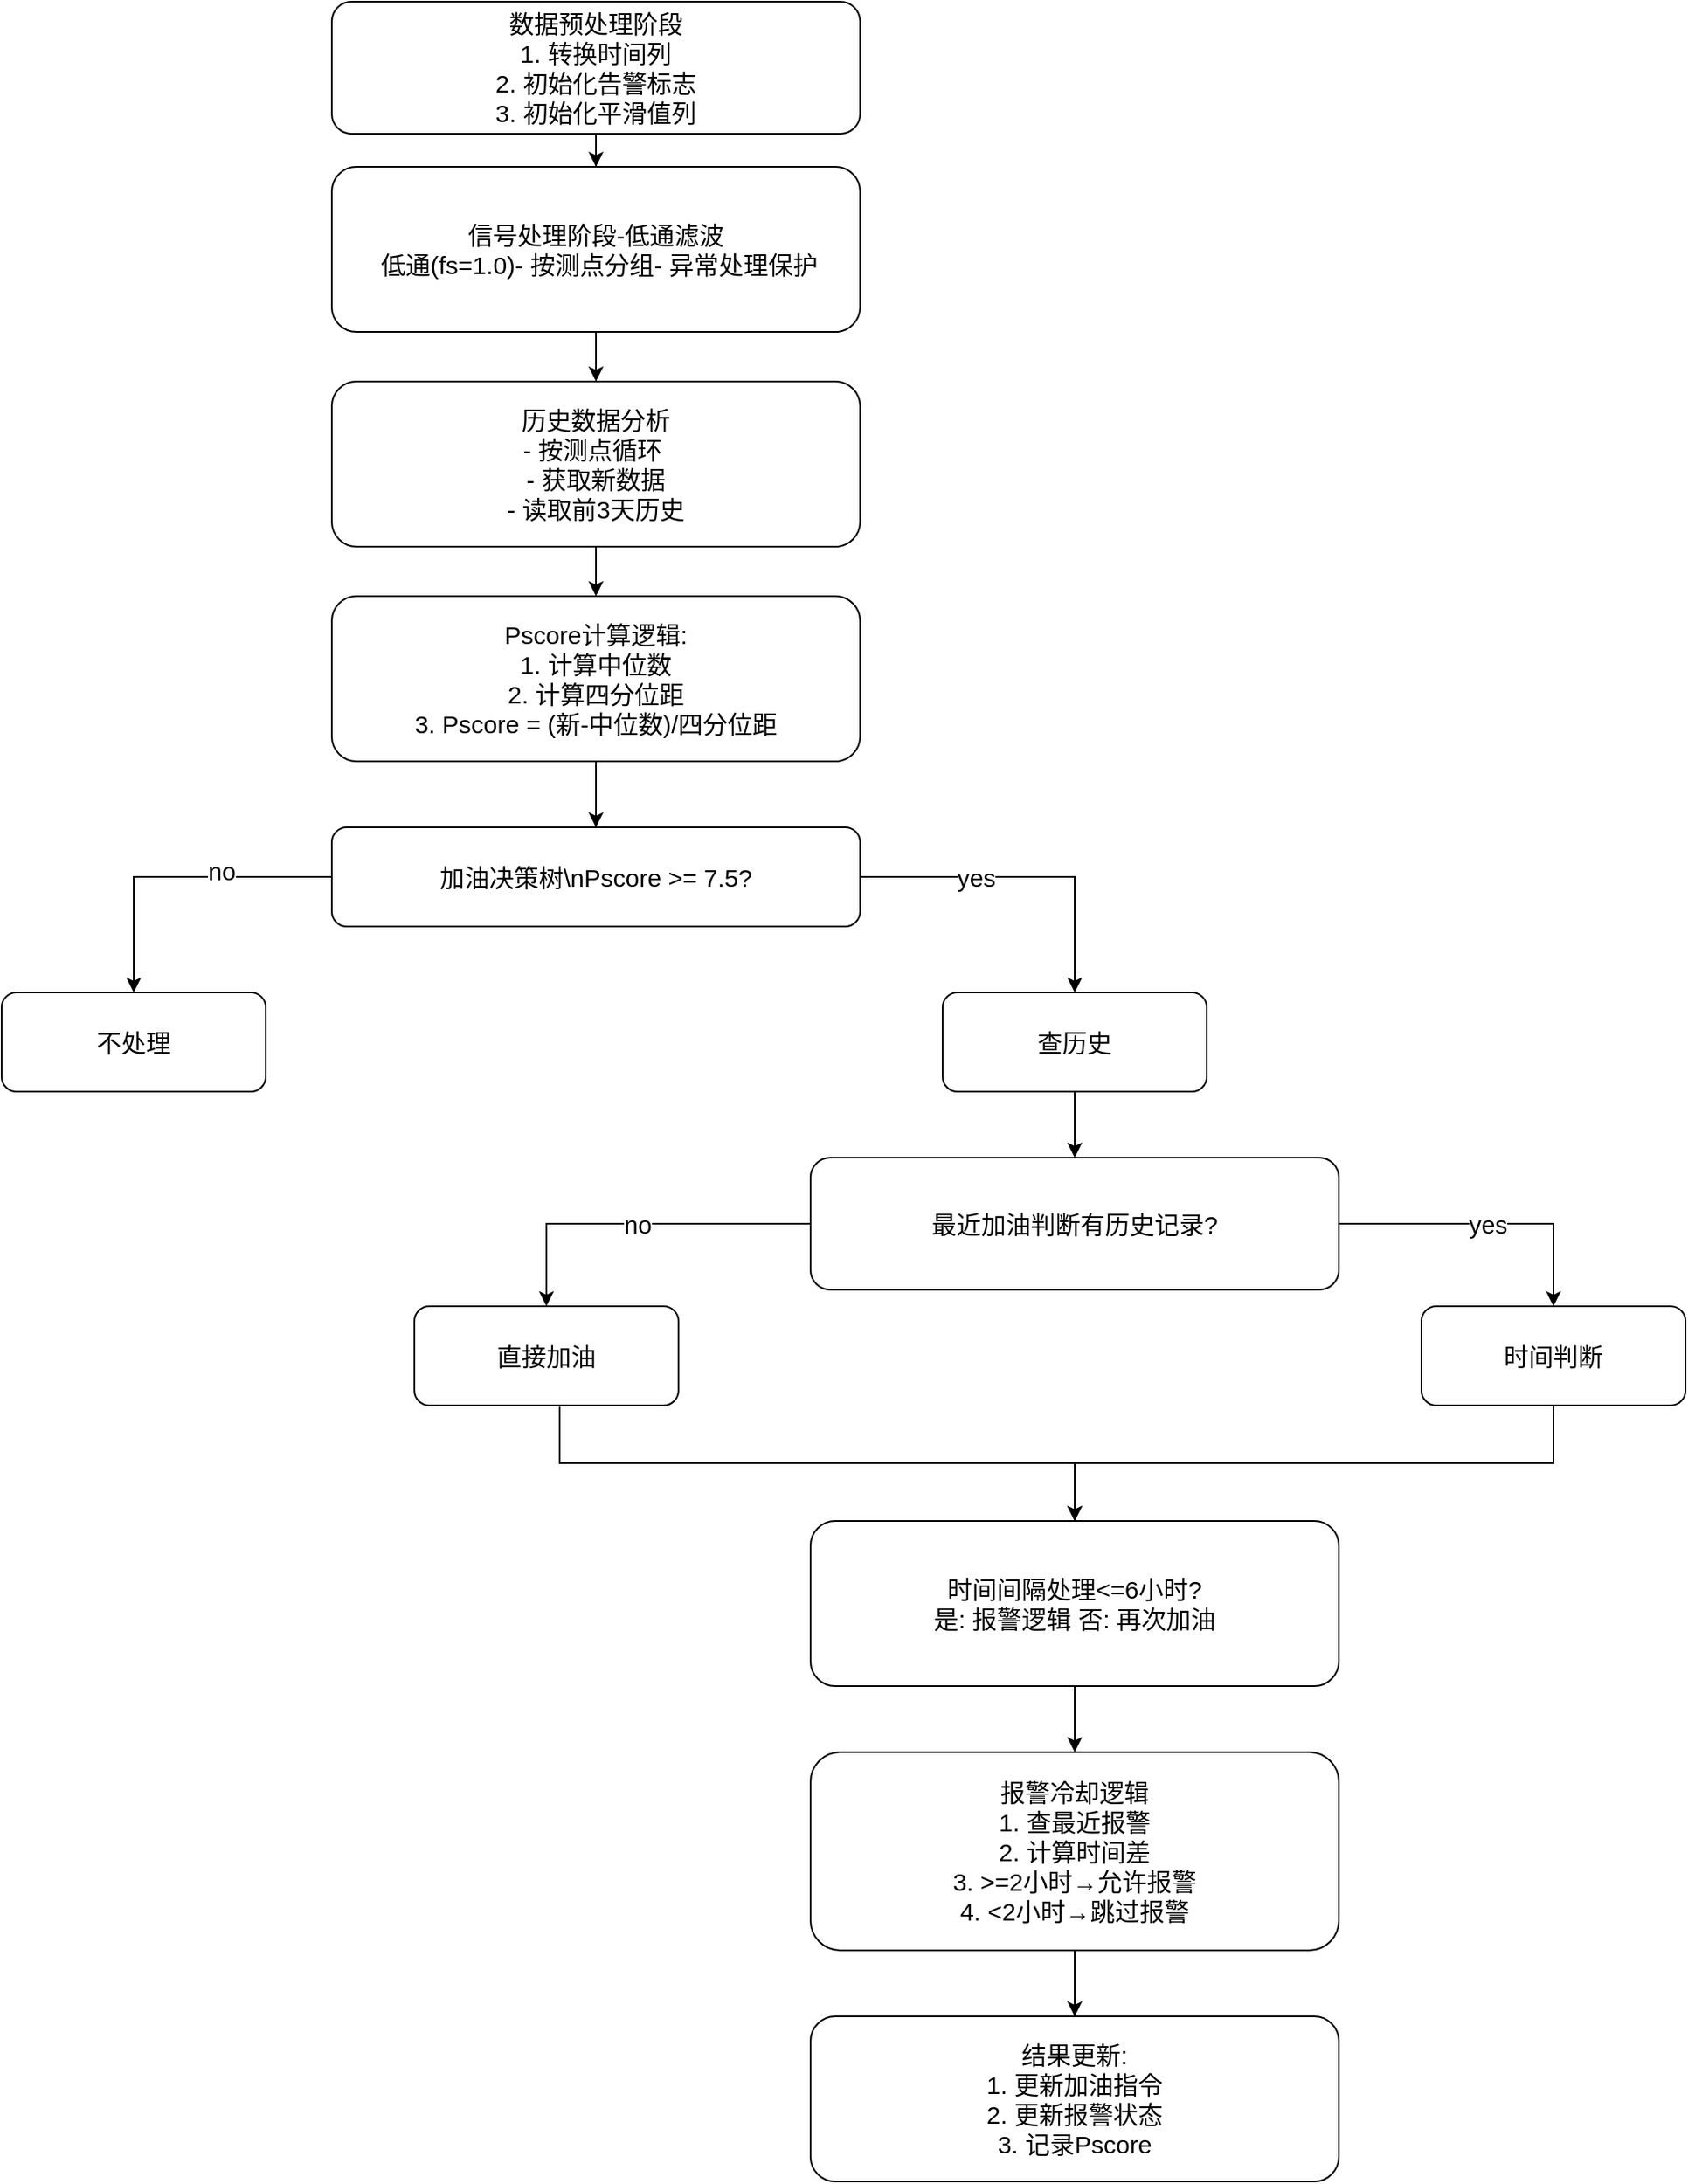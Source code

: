<mxfile version="28.2.3">
  <diagram name="Pscore Workflow" id="0">
    <mxGraphModel dx="1546" dy="828" grid="1" gridSize="10" guides="1" tooltips="1" connect="1" arrows="1" fold="1" page="1" pageScale="1" pageWidth="827" pageHeight="1169" math="0" shadow="0">
      <root>
        <mxCell id="0" />
        <mxCell id="1" parent="0" />
        <mxCell id="b1" value="数据预处理阶段&lt;div&gt;1. 转换时间列&lt;/div&gt;&lt;div&gt;2. 初始化告警标志&lt;/div&gt;&lt;div&gt;3. 初始化平滑值列&lt;/div&gt;" style="rounded=1;whiteSpace=wrap;html=1;strokeColor=#000000;fillColor=#FFFFFF;fontSize=15;" parent="1" vertex="1">
          <mxGeometry x="260" y="20" width="320" height="80" as="geometry" />
        </mxCell>
        <mxCell id="b2" value="信号处理阶段-低通滤波&lt;div&gt;&lt;span style=&quot;background-color: transparent; color: light-dark(rgb(0, 0, 0), rgb(255, 255, 255));&quot;&gt;&amp;nbsp;低通(fs=1.0)- 按测点分组- 异常处理保护&lt;/span&gt;&lt;br&gt;&lt;/div&gt;" style="rounded=1;whiteSpace=wrap;html=1;strokeColor=#000000;fillColor=#FFFFFF;fontSize=15;" parent="1" vertex="1">
          <mxGeometry x="260" y="120" width="320" height="100" as="geometry" />
        </mxCell>
        <mxCell id="b3" value="历史数据分析&lt;div&gt;- 按测点循环&amp;nbsp;&lt;/div&gt;&lt;div&gt;- 获取新数据&lt;/div&gt;&lt;div&gt;- 读取前3天历史&lt;/div&gt;" style="rounded=1;whiteSpace=wrap;html=1;strokeColor=#000000;fillColor=#FFFFFF;fontSize=15;" parent="1" vertex="1">
          <mxGeometry x="260" y="250" width="320" height="100" as="geometry" />
        </mxCell>
        <mxCell id="b4" value="Pscore计算逻辑:&lt;div&gt;1. 计算中位数&lt;/div&gt;&lt;div&gt;2. 计算四分位距&lt;/div&gt;&lt;div&gt;3. Pscore = (新-中位数)/四分位距&lt;/div&gt;" style="rounded=1;whiteSpace=wrap;html=1;strokeColor=#000000;fillColor=#FFFFFF;fontSize=15;" parent="1" vertex="1">
          <mxGeometry x="260" y="380" width="320" height="100" as="geometry" />
        </mxCell>
        <mxCell id="b5" value="加油决策树\nPscore &amp;gt;= 7.5?" style="rounded=1;whiteSpace=wrap;html=1;strokeColor=#000000;fillColor=#FFFFFF;fontSize=15;" parent="1" vertex="1">
          <mxGeometry x="260" y="520" width="320" height="60" as="geometry" />
        </mxCell>
        <mxCell id="b6_no" value="不处理" style="rounded=1;whiteSpace=wrap;html=1;strokeColor=#000000;fillColor=#FFFFFF;fontSize=15;" parent="1" vertex="1">
          <mxGeometry x="60" y="620" width="160" height="60" as="geometry" />
        </mxCell>
        <mxCell id="b6_yes" value="查历史" style="rounded=1;whiteSpace=wrap;html=1;strokeColor=#000000;fillColor=#FFFFFF;fontSize=15;" parent="1" vertex="1">
          <mxGeometry x="630" y="620" width="160" height="60" as="geometry" />
        </mxCell>
        <mxCell id="b7" value="最近加油判断有历史记录?" style="rounded=1;whiteSpace=wrap;html=1;strokeColor=#000000;fillColor=#FFFFFF;fontSize=15;" parent="1" vertex="1">
          <mxGeometry x="550" y="720" width="320" height="80" as="geometry" />
        </mxCell>
        <mxCell id="b8_nohist" value="直接加油" style="rounded=1;whiteSpace=wrap;html=1;strokeColor=#000000;fillColor=#FFFFFF;fontSize=15;" parent="1" vertex="1">
          <mxGeometry x="310" y="810" width="160" height="60" as="geometry" />
        </mxCell>
        <mxCell id="b8_hist" value="时间判断" style="rounded=1;whiteSpace=wrap;html=1;strokeColor=#000000;fillColor=#FFFFFF;fontSize=15;" parent="1" vertex="1">
          <mxGeometry x="920" y="810" width="160" height="60" as="geometry" />
        </mxCell>
        <mxCell id="b9" value="时间间隔处理&amp;lt;=6小时?&lt;div&gt;是: 报警逻辑   否: 再次加油&lt;/div&gt;" style="rounded=1;whiteSpace=wrap;html=1;strokeColor=#000000;fillColor=#FFFFFF;fontSize=15;" parent="1" vertex="1">
          <mxGeometry x="550" y="940" width="320" height="100" as="geometry" />
        </mxCell>
        <mxCell id="b10" value="报警冷却逻辑&lt;div&gt;1. 查最近报警&lt;/div&gt;&lt;div&gt;2. 计算时间差&lt;/div&gt;&lt;div&gt;3. &amp;gt;=2小时→允许报警&lt;/div&gt;&lt;div&gt;4. &amp;lt;2小时→跳过报警&lt;/div&gt;" style="rounded=1;whiteSpace=wrap;html=1;strokeColor=#000000;fillColor=#FFFFFF;fontSize=15;" parent="1" vertex="1">
          <mxGeometry x="550" y="1080" width="320" height="120" as="geometry" />
        </mxCell>
        <mxCell id="b11" value="结果更新:&lt;div&gt;1. 更新加油指令&lt;div&gt;2. 更新报警状态&lt;/div&gt;&lt;div&gt;3. 记录Pscore&lt;/div&gt;&lt;/div&gt;" style="rounded=1;whiteSpace=wrap;html=1;strokeColor=#000000;fillColor=#FFFFFF;fontSize=15;" parent="1" vertex="1">
          <mxGeometry x="550" y="1240" width="320" height="100" as="geometry" />
        </mxCell>
        <mxCell id="e1" style="edgeStyle=orthogonalEdgeStyle;rounded=0;orthogonalLoop=1;jettySize=auto;html=1;fontSize=15;" parent="1" source="b1" target="b2" edge="1">
          <mxGeometry relative="1" as="geometry" />
        </mxCell>
        <mxCell id="e2" style="edgeStyle=orthogonalEdgeStyle;rounded=0;orthogonalLoop=1;jettySize=auto;html=1;fontSize=15;" parent="1" source="b2" target="b3" edge="1">
          <mxGeometry relative="1" as="geometry" />
        </mxCell>
        <mxCell id="e3" style="edgeStyle=orthogonalEdgeStyle;rounded=0;orthogonalLoop=1;jettySize=auto;html=1;fontSize=15;" parent="1" source="b3" target="b4" edge="1">
          <mxGeometry relative="1" as="geometry" />
        </mxCell>
        <mxCell id="e4" style="edgeStyle=orthogonalEdgeStyle;rounded=0;orthogonalLoop=1;jettySize=auto;html=1;fontSize=15;" parent="1" source="b4" target="b5" edge="1">
          <mxGeometry relative="1" as="geometry" />
        </mxCell>
        <mxCell id="e5" style="edgeStyle=orthogonalEdgeStyle;rounded=0;orthogonalLoop=1;jettySize=auto;html=1;fontSize=15;" parent="1" source="b5" target="b6_no" edge="1">
          <mxGeometry relative="1" as="geometry" />
        </mxCell>
        <mxCell id="7HUMgEcsc-lBvq3mgnwt-1" value="no" style="edgeLabel;html=1;align=center;verticalAlign=middle;resizable=0;points=[];fontSize=15;" vertex="1" connectable="0" parent="e5">
          <mxGeometry x="-0.288" y="-4" relative="1" as="geometry">
            <mxPoint as="offset" />
          </mxGeometry>
        </mxCell>
        <mxCell id="e6" value="yes" style="edgeStyle=orthogonalEdgeStyle;rounded=0;orthogonalLoop=1;jettySize=auto;html=1;exitX=1;exitY=0.5;exitDx=0;exitDy=0;fontSize=15;" parent="1" source="b5" target="b6_yes" edge="1">
          <mxGeometry x="-0.3" relative="1" as="geometry">
            <mxPoint as="offset" />
          </mxGeometry>
        </mxCell>
        <mxCell id="e7" style="edgeStyle=orthogonalEdgeStyle;rounded=0;orthogonalLoop=1;jettySize=auto;html=1;fontSize=15;" parent="1" source="b6_yes" target="b7" edge="1">
          <mxGeometry relative="1" as="geometry" />
        </mxCell>
        <mxCell id="e8" value="&lt;font&gt;no&lt;/font&gt;" style="edgeStyle=orthogonalEdgeStyle;rounded=0;orthogonalLoop=1;jettySize=auto;html=1;fontSize=15;" parent="1" source="b7" target="b8_nohist" edge="1">
          <mxGeometry relative="1" as="geometry">
            <mxPoint as="offset" />
          </mxGeometry>
        </mxCell>
        <mxCell id="e9" value="&lt;font&gt;yes&lt;/font&gt;" style="edgeStyle=orthogonalEdgeStyle;rounded=0;orthogonalLoop=1;jettySize=auto;html=1;fontSize=15;" parent="1" source="b7" target="b8_hist" edge="1">
          <mxGeometry relative="1" as="geometry" />
        </mxCell>
        <mxCell id="e10" style="edgeStyle=orthogonalEdgeStyle;rounded=0;orthogonalLoop=1;jettySize=auto;html=1;exitX=0.5;exitY=1;exitDx=0;exitDy=0;fontSize=15;" parent="1" source="b8_hist" target="b9" edge="1">
          <mxGeometry relative="1" as="geometry" />
        </mxCell>
        <mxCell id="e11" style="edgeStyle=orthogonalEdgeStyle;rounded=0;orthogonalLoop=1;jettySize=auto;html=1;exitX=0.55;exitY=1.013;exitDx=0;exitDy=0;exitPerimeter=0;fontSize=15;" parent="1" source="b8_nohist" target="b9" edge="1">
          <mxGeometry relative="1" as="geometry" />
        </mxCell>
        <mxCell id="e12" style="edgeStyle=orthogonalEdgeStyle;rounded=0;orthogonalLoop=1;jettySize=auto;html=1;fontSize=15;" parent="1" source="b9" target="b10" edge="1">
          <mxGeometry relative="1" as="geometry" />
        </mxCell>
        <mxCell id="e13" style="edgeStyle=orthogonalEdgeStyle;rounded=0;orthogonalLoop=1;jettySize=auto;html=1;fontSize=15;" parent="1" source="b10" target="b11" edge="1">
          <mxGeometry relative="1" as="geometry" />
        </mxCell>
      </root>
    </mxGraphModel>
  </diagram>
</mxfile>
